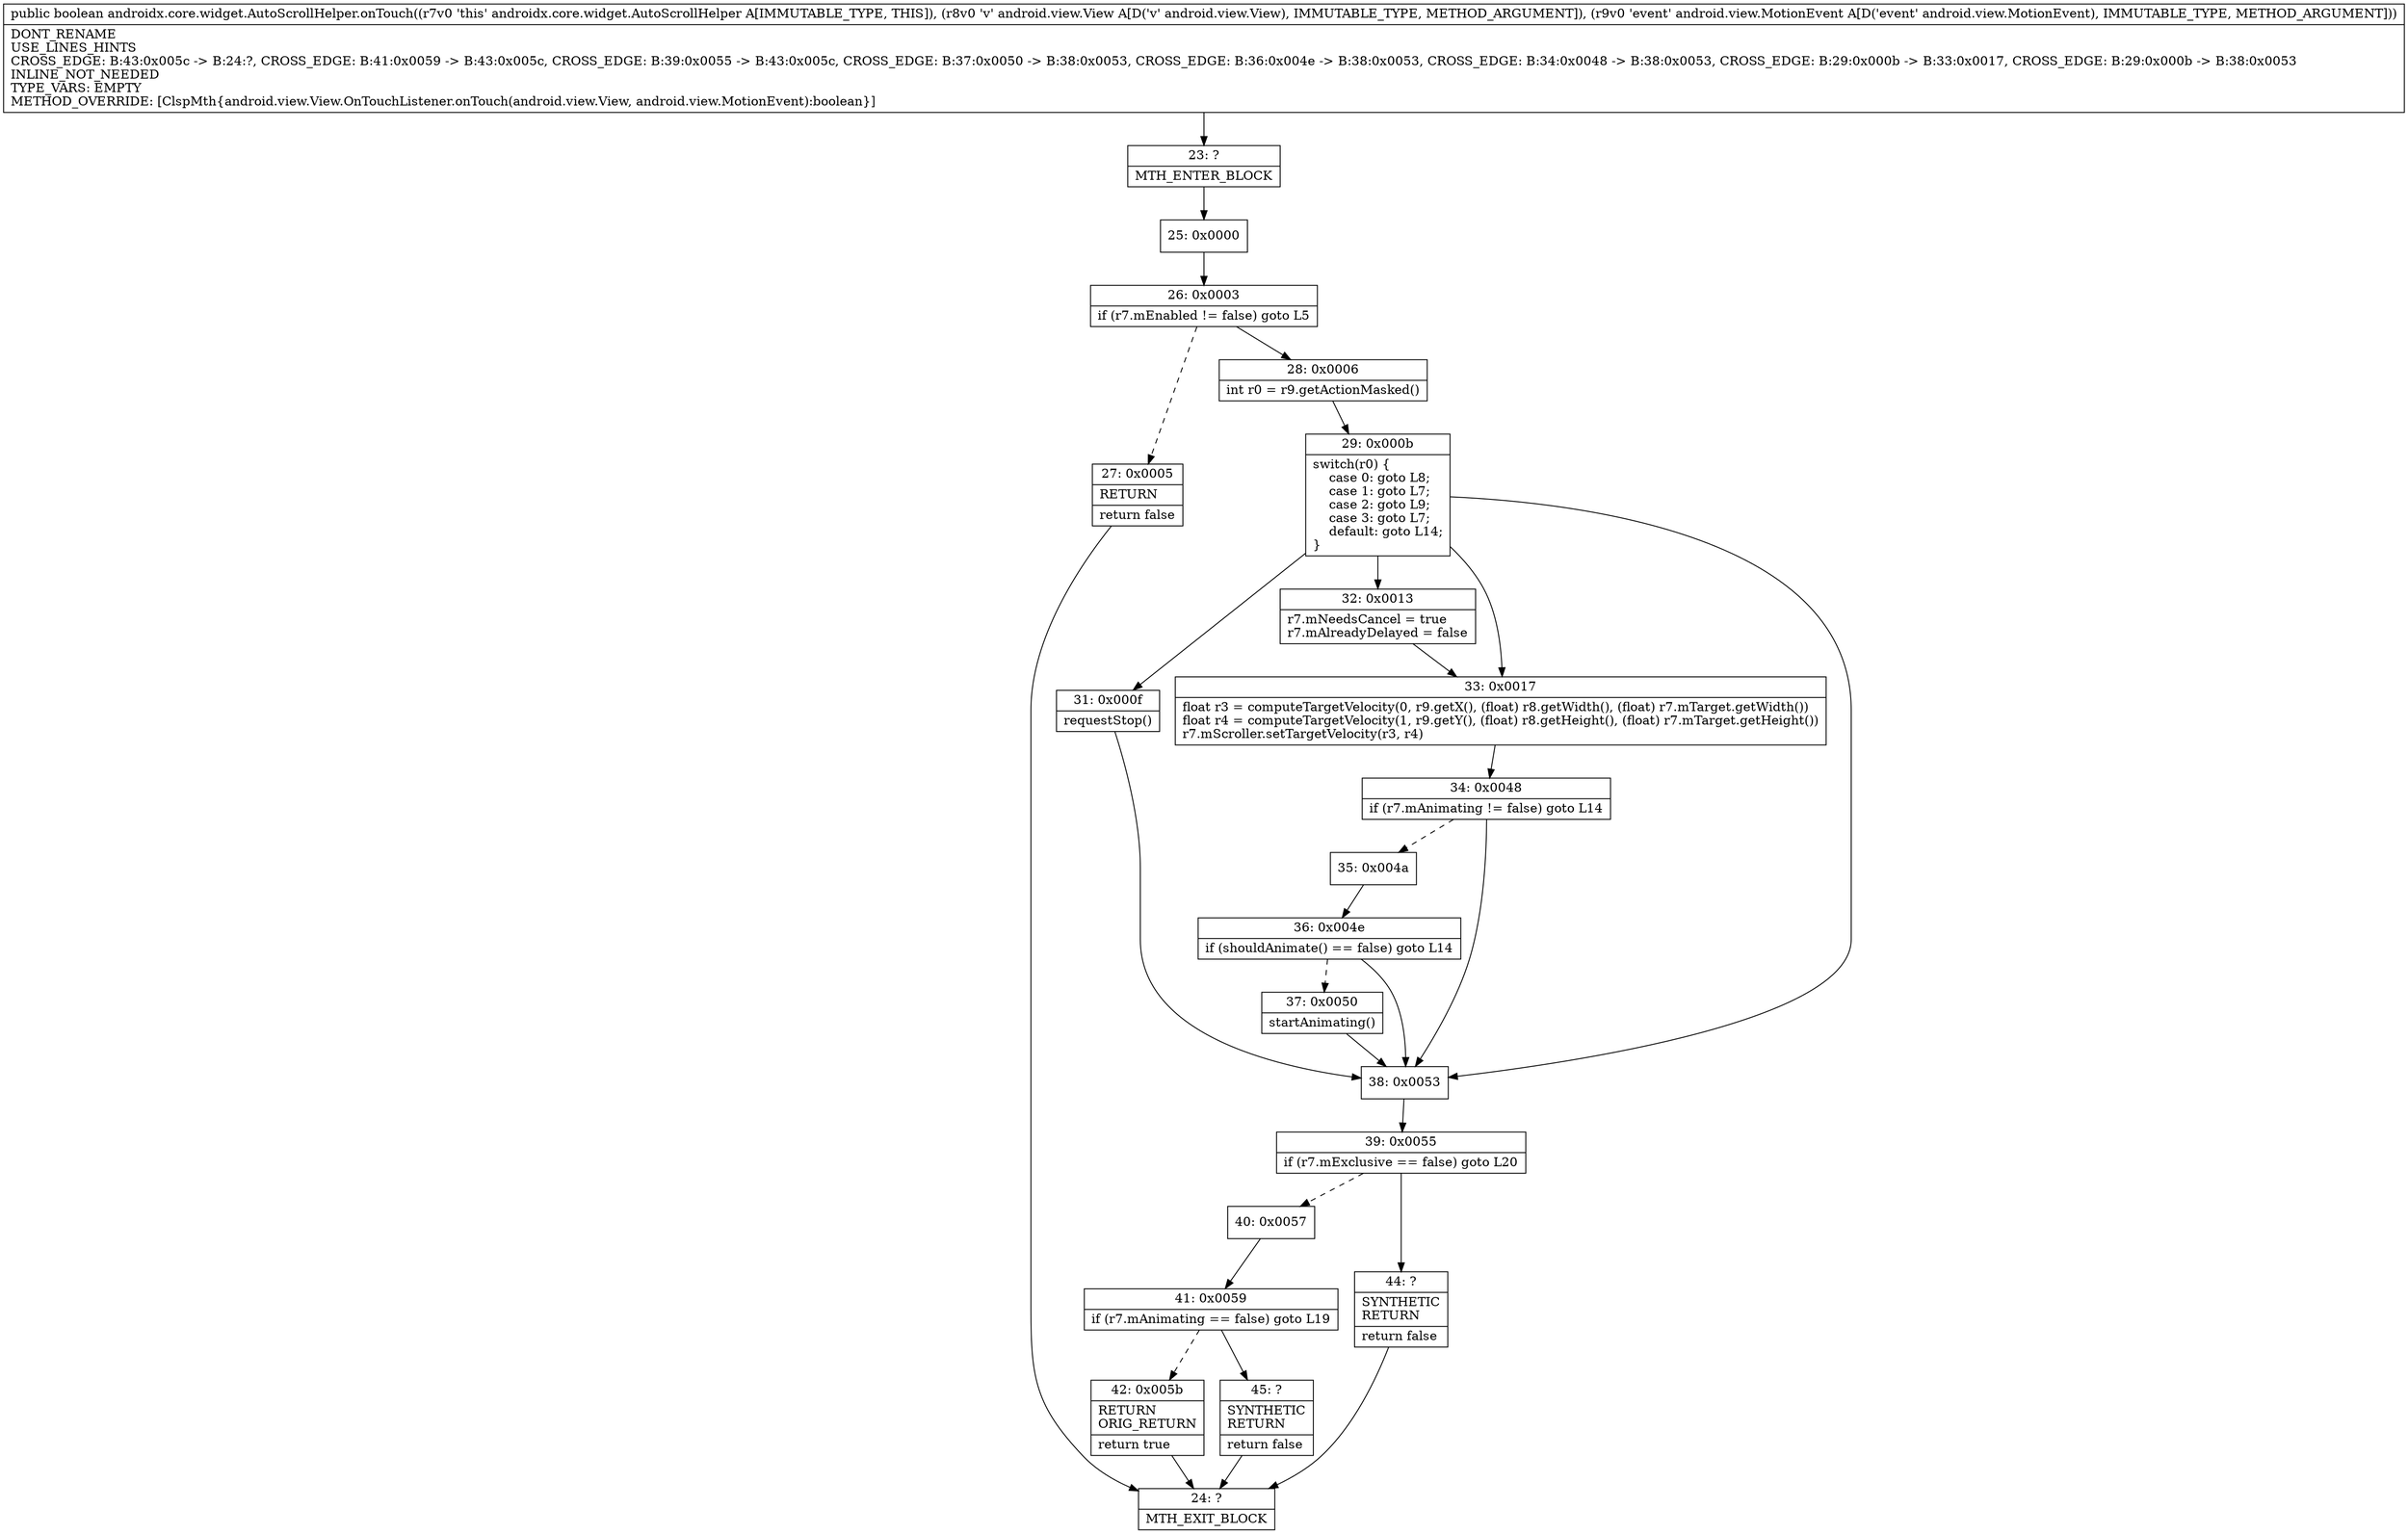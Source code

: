 digraph "CFG forandroidx.core.widget.AutoScrollHelper.onTouch(Landroid\/view\/View;Landroid\/view\/MotionEvent;)Z" {
Node_23 [shape=record,label="{23\:\ ?|MTH_ENTER_BLOCK\l}"];
Node_25 [shape=record,label="{25\:\ 0x0000}"];
Node_26 [shape=record,label="{26\:\ 0x0003|if (r7.mEnabled != false) goto L5\l}"];
Node_27 [shape=record,label="{27\:\ 0x0005|RETURN\l|return false\l}"];
Node_24 [shape=record,label="{24\:\ ?|MTH_EXIT_BLOCK\l}"];
Node_28 [shape=record,label="{28\:\ 0x0006|int r0 = r9.getActionMasked()\l}"];
Node_29 [shape=record,label="{29\:\ 0x000b|switch(r0) \{\l    case 0: goto L8;\l    case 1: goto L7;\l    case 2: goto L9;\l    case 3: goto L7;\l    default: goto L14;\l\}\l}"];
Node_31 [shape=record,label="{31\:\ 0x000f|requestStop()\l}"];
Node_32 [shape=record,label="{32\:\ 0x0013|r7.mNeedsCancel = true\lr7.mAlreadyDelayed = false\l}"];
Node_33 [shape=record,label="{33\:\ 0x0017|float r3 = computeTargetVelocity(0, r9.getX(), (float) r8.getWidth(), (float) r7.mTarget.getWidth())\lfloat r4 = computeTargetVelocity(1, r9.getY(), (float) r8.getHeight(), (float) r7.mTarget.getHeight())\lr7.mScroller.setTargetVelocity(r3, r4)\l}"];
Node_34 [shape=record,label="{34\:\ 0x0048|if (r7.mAnimating != false) goto L14\l}"];
Node_35 [shape=record,label="{35\:\ 0x004a}"];
Node_36 [shape=record,label="{36\:\ 0x004e|if (shouldAnimate() == false) goto L14\l}"];
Node_37 [shape=record,label="{37\:\ 0x0050|startAnimating()\l}"];
Node_38 [shape=record,label="{38\:\ 0x0053}"];
Node_39 [shape=record,label="{39\:\ 0x0055|if (r7.mExclusive == false) goto L20\l}"];
Node_40 [shape=record,label="{40\:\ 0x0057}"];
Node_41 [shape=record,label="{41\:\ 0x0059|if (r7.mAnimating == false) goto L19\l}"];
Node_42 [shape=record,label="{42\:\ 0x005b|RETURN\lORIG_RETURN\l|return true\l}"];
Node_45 [shape=record,label="{45\:\ ?|SYNTHETIC\lRETURN\l|return false\l}"];
Node_44 [shape=record,label="{44\:\ ?|SYNTHETIC\lRETURN\l|return false\l}"];
MethodNode[shape=record,label="{public boolean androidx.core.widget.AutoScrollHelper.onTouch((r7v0 'this' androidx.core.widget.AutoScrollHelper A[IMMUTABLE_TYPE, THIS]), (r8v0 'v' android.view.View A[D('v' android.view.View), IMMUTABLE_TYPE, METHOD_ARGUMENT]), (r9v0 'event' android.view.MotionEvent A[D('event' android.view.MotionEvent), IMMUTABLE_TYPE, METHOD_ARGUMENT]))  | DONT_RENAME\lUSE_LINES_HINTS\lCROSS_EDGE: B:43:0x005c \-\> B:24:?, CROSS_EDGE: B:41:0x0059 \-\> B:43:0x005c, CROSS_EDGE: B:39:0x0055 \-\> B:43:0x005c, CROSS_EDGE: B:37:0x0050 \-\> B:38:0x0053, CROSS_EDGE: B:36:0x004e \-\> B:38:0x0053, CROSS_EDGE: B:34:0x0048 \-\> B:38:0x0053, CROSS_EDGE: B:29:0x000b \-\> B:33:0x0017, CROSS_EDGE: B:29:0x000b \-\> B:38:0x0053\lINLINE_NOT_NEEDED\lTYPE_VARS: EMPTY\lMETHOD_OVERRIDE: [ClspMth\{android.view.View.OnTouchListener.onTouch(android.view.View, android.view.MotionEvent):boolean\}]\l}"];
MethodNode -> Node_23;Node_23 -> Node_25;
Node_25 -> Node_26;
Node_26 -> Node_27[style=dashed];
Node_26 -> Node_28;
Node_27 -> Node_24;
Node_28 -> Node_29;
Node_29 -> Node_31;
Node_29 -> Node_32;
Node_29 -> Node_33;
Node_29 -> Node_38;
Node_31 -> Node_38;
Node_32 -> Node_33;
Node_33 -> Node_34;
Node_34 -> Node_35[style=dashed];
Node_34 -> Node_38;
Node_35 -> Node_36;
Node_36 -> Node_37[style=dashed];
Node_36 -> Node_38;
Node_37 -> Node_38;
Node_38 -> Node_39;
Node_39 -> Node_40[style=dashed];
Node_39 -> Node_44;
Node_40 -> Node_41;
Node_41 -> Node_42[style=dashed];
Node_41 -> Node_45;
Node_42 -> Node_24;
Node_45 -> Node_24;
Node_44 -> Node_24;
}

